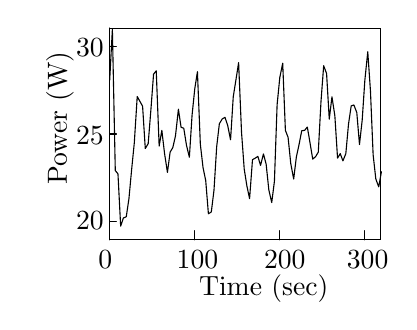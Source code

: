 
\definecolor{ca0a0a4}{RGB}{255,255,255}


\def \globalscale {1.35}
\begin{tikzpicture}[y=0.80pt, x=0.80pt, yscale=-\globalscale, xscale=1, inner sep=0pt, outer sep=0pt]
\begin{scope}[draw=black,line join=bevel,line cap=rect,even odd rule,line width=0.800pt]
  \begin{scope}[cm={{1.0,0.0,0.0,1.0,(0.0,0.0)}},draw=black,line join=bevel,line cap=rect,line width=0.800pt]
  \end{scope}
  \begin{scope}[cm={{1.011,0.0,0.0,1.011,(0.0,0.0)}},draw=black,line join=bevel,line cap=rect,line width=0.800pt]
  \end{scope}
  \begin{scope}[cm={{1.011,0.0,0.0,1.011,(0.0,0.0)}},draw=ca0a0a4,dash pattern=on 0.40pt off 0.80pt,line join=round,line cap=round,line width=0.400pt]
    \path[draw] (43.5,80.5) -- (164.5,80.5);



  \end{scope}
  \begin{scope}[cm={{1.011,0.0,0.0,1.011,(0.0,0.0)}},draw=black,line join=round,line cap=round,line width=0.400pt]
    \path[draw] (43.5,80.5) -- (46.5,80.5);



  \end{scope}
  \begin{scope}[cm={{1.011,0.0,0.0,1.011,(0.0,0.0)}},draw=black,line join=bevel,line cap=rect,line width=0.800pt]
  \end{scope}
  \begin{scope}[cm={{1.011,0.0,0.0,1.011,(26.794,85.944)}},draw=black,line join=bevel,line cap=rect,line width=0.800pt]
  \end{scope}
  \begin{scope}[cm={{1.011,0.0,0.0,1.011,(26.794,85.944)}},draw=black,line join=bevel,line cap=rect,line width=0.800pt]
  \end{scope}
  \begin{scope}[cm={{1.011,0.0,0.0,1.011,(26.794,85.944)}},draw=black,line join=bevel,line cap=rect,line width=0.800pt]
  \end{scope}
  \begin{scope}[cm={{1.011,0.0,0.0,1.011,(26.794,85.944)}},draw=black,line join=bevel,line cap=rect,line width=0.800pt]
  \end{scope}
  \begin{scope}[cm={{1.011,0.0,0.0,1.011,(26.794,85.944)}},draw=black,line join=bevel,line cap=rect,line width=0.800pt]
  \end{scope}
  \begin{scope}[cm={{1.011,0.0,0.0,1.011,(28.794,83.944)}},draw=black,line join=bevel,line cap=rect,line width=0.800pt]
    \path[fill=black] (0.0,0.0) node[above right] () {20};



  \end{scope}
  \begin{scope}[cm={{1.011,0.0,0.0,1.011,(26.794,85.944)}},draw=black,line join=bevel,line cap=rect,line width=0.800pt]
  \end{scope}
  \begin{scope}[cm={{1.011,0.0,0.0,1.011,(0.0,0.0)}},draw=black,line join=bevel,line cap=rect,line width=0.800pt]
  \end{scope}
  \begin{scope}[cm={{1.011,0.0,0.0,1.011,(0.0,0.0)}},draw=ca0a0a4,dash pattern=on 0.40pt off 0.80pt,line join=round,line cap=round,line width=0.400pt]
    \path[draw] (43.5,51.5) -- (164.5,51.5);



  \end{scope}
  \begin{scope}[cm={{1.011,0.0,0.0,1.011,(0.0,0.0)}},draw=black,line join=round,line cap=round,line width=0.400pt]
    \path[draw] (43.5,51.5) -- (46.5,51.5);



  \end{scope}
  \begin{scope}[cm={{1.011,0.0,0.0,1.011,(0.0,0.0)}},draw=black,line join=bevel,line cap=rect,line width=0.800pt]
  \end{scope}
  \begin{scope}[cm={{1.011,0.0,0.0,1.011,(27.3,55.611)}},draw=black,line join=bevel,line cap=rect,line width=0.800pt]
  \end{scope}
  \begin{scope}[cm={{1.011,0.0,0.0,1.011,(27.3,55.611)}},draw=black,line join=bevel,line cap=rect,line width=0.800pt]
  \end{scope}
  \begin{scope}[cm={{1.011,0.0,0.0,1.011,(27.3,55.611)}},draw=black,line join=bevel,line cap=rect,line width=0.800pt]
  \end{scope}
  \begin{scope}[cm={{1.011,0.0,0.0,1.011,(27.3,55.611)}},draw=black,line join=bevel,line cap=rect,line width=0.800pt]
  \end{scope}
  \begin{scope}[cm={{1.011,0.0,0.0,1.011,(27.3,55.611)}},draw=black,line join=bevel,line cap=rect,line width=0.800pt]
  \end{scope}
  \begin{scope}[cm={{1.011,0.0,0.0,1.011,(28.8,55.611)}},draw=black,line join=bevel,line cap=rect,line width=0.800pt]
    \path[fill=black] (0.0,0.0) node[above right] () {25};



  \end{scope}
  \begin{scope}[cm={{1.011,0.0,0.0,1.011,(27.3,55.611)}},draw=black,line join=bevel,line cap=rect,line width=0.800pt]
  \end{scope}
  \begin{scope}[cm={{1.011,0.0,0.0,1.011,(0.0,0.0)}},draw=black,line join=bevel,line cap=rect,line width=0.800pt]
  \end{scope}
  \begin{scope}[cm={{1.011,0.0,0.0,1.011,(0.0,0.0)}},draw=ca0a0a4,dash pattern=on 0.40pt off 0.80pt,line join=round,line cap=round,line width=0.400pt]
    \path[draw] (43.5,22.5) -- (164.5,22.5);



  \end{scope}
  \begin{scope}[cm={{1.011,0.0,0.0,1.011,(0.0,0.0)}},draw=black,line join=round,line cap=round,line width=0.400pt]
    \path[draw] (43.5,22.5) -- (46.5,22.5);



  \end{scope}
  \begin{scope}[cm={{1.011,0.0,0.0,1.011,(0.0,0.0)}},draw=black,line join=bevel,line cap=rect,line width=0.800pt]
  \end{scope}
  \begin{scope}[cm={{1.011,0.0,0.0,1.011,(26.794,26.289)}},draw=black,line join=bevel,line cap=rect,line width=0.800pt]
  \end{scope}
  \begin{scope}[cm={{1.011,0.0,0.0,1.011,(26.794,26.289)}},draw=black,line join=bevel,line cap=rect,line width=0.800pt]
  \end{scope}
  \begin{scope}[cm={{1.011,0.0,0.0,1.011,(26.794,26.289)}},draw=black,line join=bevel,line cap=rect,line width=0.800pt]
  \end{scope}
  \begin{scope}[cm={{1.011,0.0,0.0,1.011,(26.794,26.289)}},draw=black,line join=bevel,line cap=rect,line width=0.800pt]
  \end{scope}
  \begin{scope}[cm={{1.011,0.0,0.0,1.011,(26.794,26.289)}},draw=black,line join=bevel,line cap=rect,line width=0.800pt]
  \end{scope}
  \begin{scope}[cm={{1.011,0.0,0.0,1.011,(28.794,26.289)}},draw=black,line join=bevel,line cap=rect,line width=0.800pt]
    \path[fill=black] (0.0,0.0) node[above right] () {30};



  \end{scope}
  \begin{scope}[cm={{1.011,0.0,0.0,1.011,(26.794,26.289)}},draw=black,line join=bevel,line cap=rect,line width=0.800pt]
  \end{scope}
  \begin{scope}[cm={{1.011,0.0,0.0,1.011,(0.0,0.0)}},draw=black,line join=bevel,line cap=rect,line width=0.800pt]
  \end{scope}
  \begin{scope}[cm={{1.011,0.0,0.0,1.011,(0.0,0.0)}},draw=ca0a0a4,dash pattern=on 0.40pt off 0.80pt,line join=round,line cap=round,line width=0.400pt]
    \path[draw] (43.5,86.5) -- (43.5,16.5);



  \end{scope}
  \begin{scope}[cm={{1.011,0.0,0.0,1.011,(0.0,0.0)}},draw=black,line join=round,line cap=round,line width=0.400pt]
    \path[draw] (43.5,86.5) -- (43.5,83.5);



  \end{scope}
  \begin{scope}[cm={{1.011,0.0,0.0,1.011,(0.0,0.0)}},draw=black,line join=bevel,line cap=rect,line width=0.800pt]
  \end{scope}
  \begin{scope}[cm={{1.011,0.0,0.0,1.011,(36.906,99.089)}},draw=black,line join=bevel,line cap=rect,line width=0.800pt]
  \end{scope}
  \begin{scope}[cm={{1.011,0.0,0.0,1.011,(36.906,99.089)}},draw=black,line join=bevel,line cap=rect,line width=0.800pt]
  \end{scope}
  \begin{scope}[cm={{1.011,0.0,0.0,1.011,(36.906,99.089)}},draw=black,line join=bevel,line cap=rect,line width=0.800pt]
  \end{scope}
  \begin{scope}[cm={{1.011,0.0,0.0,1.011,(36.906,99.089)}},draw=black,line join=bevel,line cap=rect,line width=0.800pt]
  \end{scope}
  \begin{scope}[cm={{1.011,0.0,0.0,1.011,(36.906,99.089)}},draw=black,line join=bevel,line cap=rect,line width=0.800pt]
  \end{scope}
  \begin{scope}[cm={{1.011,0.0,0.0,1.011,(38.906,97.089)}},draw=black,line join=bevel,line cap=rect,line width=0.800pt]
    \path[fill=black] (0.0,0.0) node[above right] () {0};



  \end{scope}
  \begin{scope}[cm={{1.011,0.0,0.0,1.011,(36.906,99.089)}},draw=black,line join=bevel,line cap=rect,line width=0.800pt]
  \end{scope}
  \begin{scope}[cm={{1.011,0.0,0.0,1.011,(0.0,0.0)}},draw=black,line join=bevel,line cap=rect,line width=0.800pt]
  \end{scope}
  \begin{scope}[cm={{1.011,0.0,0.0,1.011,(0.0,0.0)}},draw=ca0a0a4,dash pattern=on 0.40pt off 0.80pt,line join=round,line cap=round,line width=0.400pt]
    \path[draw] (81.5,86.5) -- (81.5,16.5);



  \end{scope}
  \begin{scope}[cm={{1.011,0.0,0.0,1.011,(0.0,0.0)}},draw=black,line join=round,line cap=round,line width=0.400pt]
    \path[draw] (81.5,86.5) -- (81.5,83.5);



  \end{scope}
  \begin{scope}[cm={{1.011,0.0,0.0,1.011,(0.0,0.0)}},draw=black,line join=bevel,line cap=rect,line width=0.800pt]
  \end{scope}
  \begin{scope}[cm={{1.011,0.0,0.0,1.011,(69.261,99.089)}},draw=black,line join=bevel,line cap=rect,line width=0.800pt]
  \end{scope}
  \begin{scope}[cm={{1.011,0.0,0.0,1.011,(69.261,99.089)}},draw=black,line join=bevel,line cap=rect,line width=0.800pt]
  \end{scope}
  \begin{scope}[cm={{1.011,0.0,0.0,1.011,(69.261,99.089)}},draw=black,line join=bevel,line cap=rect,line width=0.800pt]
  \end{scope}
  \begin{scope}[cm={{1.011,0.0,0.0,1.011,(69.261,99.089)}},draw=black,line join=bevel,line cap=rect,line width=0.800pt]
  \end{scope}
  \begin{scope}[cm={{1.011,0.0,0.0,1.011,(69.261,99.089)}},draw=black,line join=bevel,line cap=rect,line width=0.800pt]
  \end{scope}
  \begin{scope}[cm={{1.011,0.0,0.0,1.011,(74.261,97.089)}},draw=black,line join=bevel,line cap=rect,line width=0.800pt]
    \path[fill=black] (0.0,0.0) node[above right] () {100};



  \end{scope}
  \begin{scope}[cm={{1.011,0.0,0.0,1.011,(69.261,99.089)}},draw=black,line join=bevel,line cap=rect,line width=0.800pt]
  \end{scope}
  \begin{scope}[cm={{1.011,0.0,0.0,1.011,(0.0,0.0)}},draw=black,line join=bevel,line cap=rect,line width=0.800pt]
  \end{scope}
  \begin{scope}[cm={{1.011,0.0,0.0,1.011,(0.0,0.0)}},draw=ca0a0a4,dash pattern=on 0.40pt off 0.80pt,line join=round,line cap=round,line width=0.400pt]
    \path[draw] (119.5,86.5) -- (119.5,16.5);



  \end{scope}
  \begin{scope}[cm={{1.011,0.0,0.0,1.011,(0.0,0.0)}},draw=black,line join=round,line cap=round,line width=0.400pt]
    \path[draw] (119.5,86.5) -- (119.5,83.5);



  \end{scope}
  \begin{scope}[cm={{1.011,0.0,0.0,1.011,(0.0,0.0)}},draw=black,line join=bevel,line cap=rect,line width=0.800pt]
  \end{scope}
  \begin{scope}[cm={{1.011,0.0,0.0,1.011,(107.683,99.089)}},draw=black,line join=bevel,line cap=rect,line width=0.800pt]
  \end{scope}
  \begin{scope}[cm={{1.011,0.0,0.0,1.011,(107.683,99.089)}},draw=black,line join=bevel,line cap=rect,line width=0.800pt]
  \end{scope}
  \begin{scope}[cm={{1.011,0.0,0.0,1.011,(107.683,99.089)}},draw=black,line join=bevel,line cap=rect,line width=0.800pt]
  \end{scope}
  \begin{scope}[cm={{1.011,0.0,0.0,1.011,(107.683,99.089)}},draw=black,line join=bevel,line cap=rect,line width=0.800pt]
  \end{scope}
  \begin{scope}[cm={{1.011,0.0,0.0,1.011,(107.683,99.089)}},draw=black,line join=bevel,line cap=rect,line width=0.800pt]
  \end{scope}
  \begin{scope}[cm={{1.011,0.0,0.0,1.011,(113.683,97.089)}},draw=black,line join=bevel,line cap=rect,line width=0.800pt]
    \path[fill=black] (0.0,0.0) node[above right] () {200};



  \end{scope}
  \begin{scope}[cm={{1.011,0.0,0.0,1.011,(107.683,99.089)}},draw=black,line join=bevel,line cap=rect,line width=0.800pt]
  \end{scope}
  \begin{scope}[cm={{1.011,0.0,0.0,1.011,(0.0,0.0)}},draw=black,line join=bevel,line cap=rect,line width=0.800pt]
  \end{scope}
  \begin{scope}[cm={{1.011,0.0,0.0,1.011,(0.0,0.0)}},draw=ca0a0a4,dash pattern=on 0.40pt off 0.80pt,line join=round,line cap=round,line width=0.400pt]
    \path[draw] (157.5,86.5) -- (157.5,22.5) -- (157.5,22.5) -- (157.5,16.5);



  \end{scope}
  \begin{scope}[cm={{1.011,0.0,0.0,1.011,(0.0,0.0)}},draw=black,line join=round,line cap=round,line width=0.400pt]
    \path[draw] (157.5,86.5) -- (157.5,83.5);



  \end{scope}
  \begin{scope}[cm={{1.011,0.0,0.0,1.011,(0.0,0.0)}},draw=black,line join=bevel,line cap=rect,line width=0.800pt]
  \end{scope}
  \begin{scope}[cm={{1.011,0.0,0.0,1.011,(146.106,99.089)}},draw=black,line join=bevel,line cap=rect,line width=0.800pt]
  \end{scope}
  \begin{scope}[cm={{1.011,0.0,0.0,1.011,(146.106,99.089)}},draw=black,line join=bevel,line cap=rect,line width=0.800pt]
  \end{scope}
  \begin{scope}[cm={{1.011,0.0,0.0,1.011,(146.106,99.089)}},draw=black,line join=bevel,line cap=rect,line width=0.800pt]
  \end{scope}
  \begin{scope}[cm={{1.011,0.0,0.0,1.011,(146.106,99.089)}},draw=black,line join=bevel,line cap=rect,line width=0.800pt]
  \end{scope}
  \begin{scope}[cm={{1.011,0.0,0.0,1.011,(146.106,99.089)}},draw=black,line join=bevel,line cap=rect,line width=0.800pt]
  \end{scope}
  \begin{scope}[cm={{1.011,0.0,0.0,1.011,(151.106,97.089)}},draw=black,line join=bevel,line cap=rect,line width=0.800pt]
    \path[fill=black] (0.0,0.0) node[above right] () {300};



  \end{scope}
  \begin{scope}[cm={{1.011,0.0,0.0,1.011,(146.106,99.089)}},draw=black,line join=bevel,line cap=rect,line width=0.800pt]
  \end{scope}
  \begin{scope}[cm={{1.011,0.0,0.0,1.011,(0.0,0.0)}},draw=black,line join=bevel,line cap=rect,line width=0.800pt]
  \end{scope}
  \begin{scope}[cm={{1.011,0.0,0.0,1.011,(0.0,0.0)}},draw=black,line join=round,line cap=round,line width=0.400pt]
    \path[draw] (43.5,16.5) -- (43.5,86.5) -- (164.5,86.5) -- (164.5,16.5) -- (43.5,16.5);



  \end{scope}
  \begin{scope}[cm={{1.011,0.0,0.0,1.011,(0.0,0.0)}},draw=black,line join=bevel,line cap=rect,line width=0.800pt]
  \end{scope}
  \begin{scope}[cm={{0.0,-1.011,1.011,0.0,(24.267,78.867)}},draw=black,line join=bevel,line cap=rect,line width=0.800pt]
  \end{scope}
  \begin{scope}[cm={{0.0,-1.011,1.011,0.0,(24.267,78.867)}},draw=black,line join=bevel,line cap=rect,line width=0.800pt]
  \end{scope}
  \begin{scope}[cm={{0.0,-1.011,1.011,0.0,(24.267,78.867)}},draw=black,line join=bevel,line cap=rect,line width=0.800pt]
  \end{scope}
  \begin{scope}[cm={{0.0,-1.011,1.011,0.0,(24.267,78.867)}},draw=black,line join=bevel,line cap=rect,line width=0.800pt]
  \end{scope}
  \begin{scope}[cm={{0.0,-1.011,1.011,0.0,(24.267,78.867)}},draw=black,line join=bevel,line cap=rect,line width=0.800pt]
  \end{scope}
  \begin{scope}[cm={{0.0,-1.011,1.011,0.0,(15.267,68.867)}},draw=black,line join=bevel,line cap=rect,line width=0.800pt]
    \path[fill=black] (0.0,0.0) node[above right] () {\rotatebox{90}{Power (W)}};



  \end{scope}
  \begin{scope}[cm={{0.0,-1.011,1.011,0.0,(24.267,78.867)}},draw=black,line join=bevel,line cap=rect,line width=0.800pt]
  \end{scope}
  \begin{scope}[cm={{1.011,0.0,0.0,1.011,(77.35,114.256)}},draw=black,line join=bevel,line cap=rect,line width=0.800pt]
  \end{scope}
  \begin{scope}[cm={{1.011,0.0,0.0,1.011,(77.35,114.256)}},draw=black,line join=bevel,line cap=rect,line width=0.800pt]
  \end{scope}
  \begin{scope}[cm={{1.011,0.0,0.0,1.011,(77.35,114.256)}},draw=black,line join=bevel,line cap=rect,line width=0.800pt]
  \end{scope}
  \begin{scope}[cm={{1.011,0.0,0.0,1.011,(77.35,114.256)}},draw=black,line join=bevel,line cap=rect,line width=0.800pt]
  \end{scope}
  \begin{scope}[cm={{1.011,0.0,0.0,1.011,(77.35,114.256)}},draw=black,line join=bevel,line cap=rect,line width=0.800pt]
  \end{scope}
  \begin{scope}[cm={{1.011,0.0,0.0,1.011,(84.35,108.256)}},draw=black,line join=bevel,line cap=rect,line width=0.800pt]
    \path[fill=black] (0.0,0.0) node[above right] () {Time (sec)};



  \end{scope}
  \begin{scope}[cm={{1.011,0.0,0.0,1.011,(77.35,114.256)}},draw=black,line join=bevel,line cap=rect,line width=0.800pt]
  \end{scope}
  \begin{scope}[cm={{1.011,0.0,0.0,1.011,(0.0,0.0)}},draw=black,line join=bevel,line cap=rect,line width=0.800pt]
  \end{scope}
  \begin{scope}[cm={{1.011,0.0,0.0,1.011,(0.0,0.0)}},draw=black,line join=bevel,line cap=rect,line width=0.800pt]
  \end{scope}
  \begin{scope}[cm={{1.011,0.0,0.0,1.011,(0.0,0.0)}},draw=black,line join=bevel,line cap=rect,line width=0.800pt]
  \end{scope}
  \begin{scope}[cm={{1.011,0.0,0.0,1.011,(0.0,0.0)}},draw=black,line join=round,line cap=round,line width=0.400pt]
    \path[draw] (43.5,33.7) -- (43.5,33.7) -- (44.7,16.9) -- (46.0,63.6) -- (47.2,64.7) -- (48.4,82.0) -- (49.6,79.3) -- (50.9,78.9) -- (52.1,72.9) -- (53.3,63.3) -- (54.5,54.4) -- (55.8,39.1) -- (57.0,40.7) -- (58.2,42.3) -- (59.4,56.3) -- (60.7,54.7) -- (61.9,43.6) -- (63.1,31.7) -- (64.3,30.6) -- (65.6,55.5) -- (66.8,50.3) -- (68.0,57.9) -- (69.3,64.2) -- (70.5,57.5) -- (71.7,56.0) -- (72.9,52.1) -- (74.2,43.3) -- (75.4,49.3) -- (76.6,49.6) -- (77.8,55.2) -- (79.1,59.2) -- (80.3,45.3) -- (81.5,36.6) -- (82.7,30.9) -- (84.0,54.9) -- (85.2,62.6) -- (86.4,66.9) -- (87.6,77.9) -- (88.9,77.3) -- (90.1,70.1) -- (91.3,55.7) -- (92.5,48.1) -- (93.8,46.5) -- (95.0,46.0) -- (96.2,48.6) -- (97.5,53.4) -- (98.7,39.2) -- (99.9,33.6) -- (101.1,27.9) -- (102.4,50.9) -- (103.6,63.1) -- (104.8,68.7) -- (106.0,72.9) -- (107.3,60.0) -- (108.5,59.5) -- (109.7,58.9) -- (110.9,61.9) -- (112.2,58.1) -- (113.4,61.5) -- (114.6,70.0) -- (115.9,74.2) -- (117.1,67.1) -- (118.3,41.8) -- (119.5,32.8) -- (120.8,28.1) -- (122.0,50.3) -- (123.2,52.6) -- (124.4,61.3) -- (125.7,66.4) -- (126.9,59.1) -- (128.1,55.0) -- (129.3,50.4) -- (130.6,50.3) -- (131.8,49.2) -- (133.0,54.4) -- (134.2,59.8) -- (135.5,59.0) -- (136.7,57.5) -- (137.9,40.8) -- (139.1,28.9) -- (140.4,31.5) -- (141.6,46.6) -- (142.8,39.2) -- (144.1,45.5) -- (145.3,59.5) -- (146.5,58.0) -- (147.7,60.4) -- (149.0,58.0) -- (150.2,48.2) -- (151.4,42.2) -- (152.6,41.9) -- (153.9,44.4) -- (155.1,55.0) -- (156.3,47.0) -- (157.5,33.7) -- (158.8,24.3) -- (160.0,37.2) -- (161.2,58.4) -- (162.4,66.4) -- (163.7,69.0) -- (164.9,64.0);



  \end{scope}
  \begin{scope}[cm={{1.011,0.0,0.0,1.011,(0.0,0.0)}},draw=black,line join=bevel,line cap=rect,line width=0.800pt]
  \end{scope}
  \begin{scope}[cm={{1.011,0.0,0.0,1.011,(0.0,0.0)}},draw=black,line join=bevel,line cap=rect,line width=0.800pt]
  \end{scope}
  \begin{scope}[cm={{1.011,0.0,0.0,1.011,(0.0,0.0)}},draw=black,line join=round,line cap=round,line width=0.400pt]
    \path[draw] (43.5,16.5) -- (43.5,86.5) -- (164.5,86.5) -- (164.5,16.5) -- (43.5,16.5);



  \end{scope}
  \begin{scope}[cm={{1.011,0.0,0.0,1.011,(0.0,0.0)}},draw=black,line join=bevel,line cap=rect,line width=0.800pt]
  \end{scope}
  \begin{scope}[cm={{1.0,0.0,0.0,1.0,(0.0,0.0)}},draw=black,line join=bevel,line cap=rect,line width=0.800pt]
  \end{scope}
\end{scope}

\end{tikzpicture}

